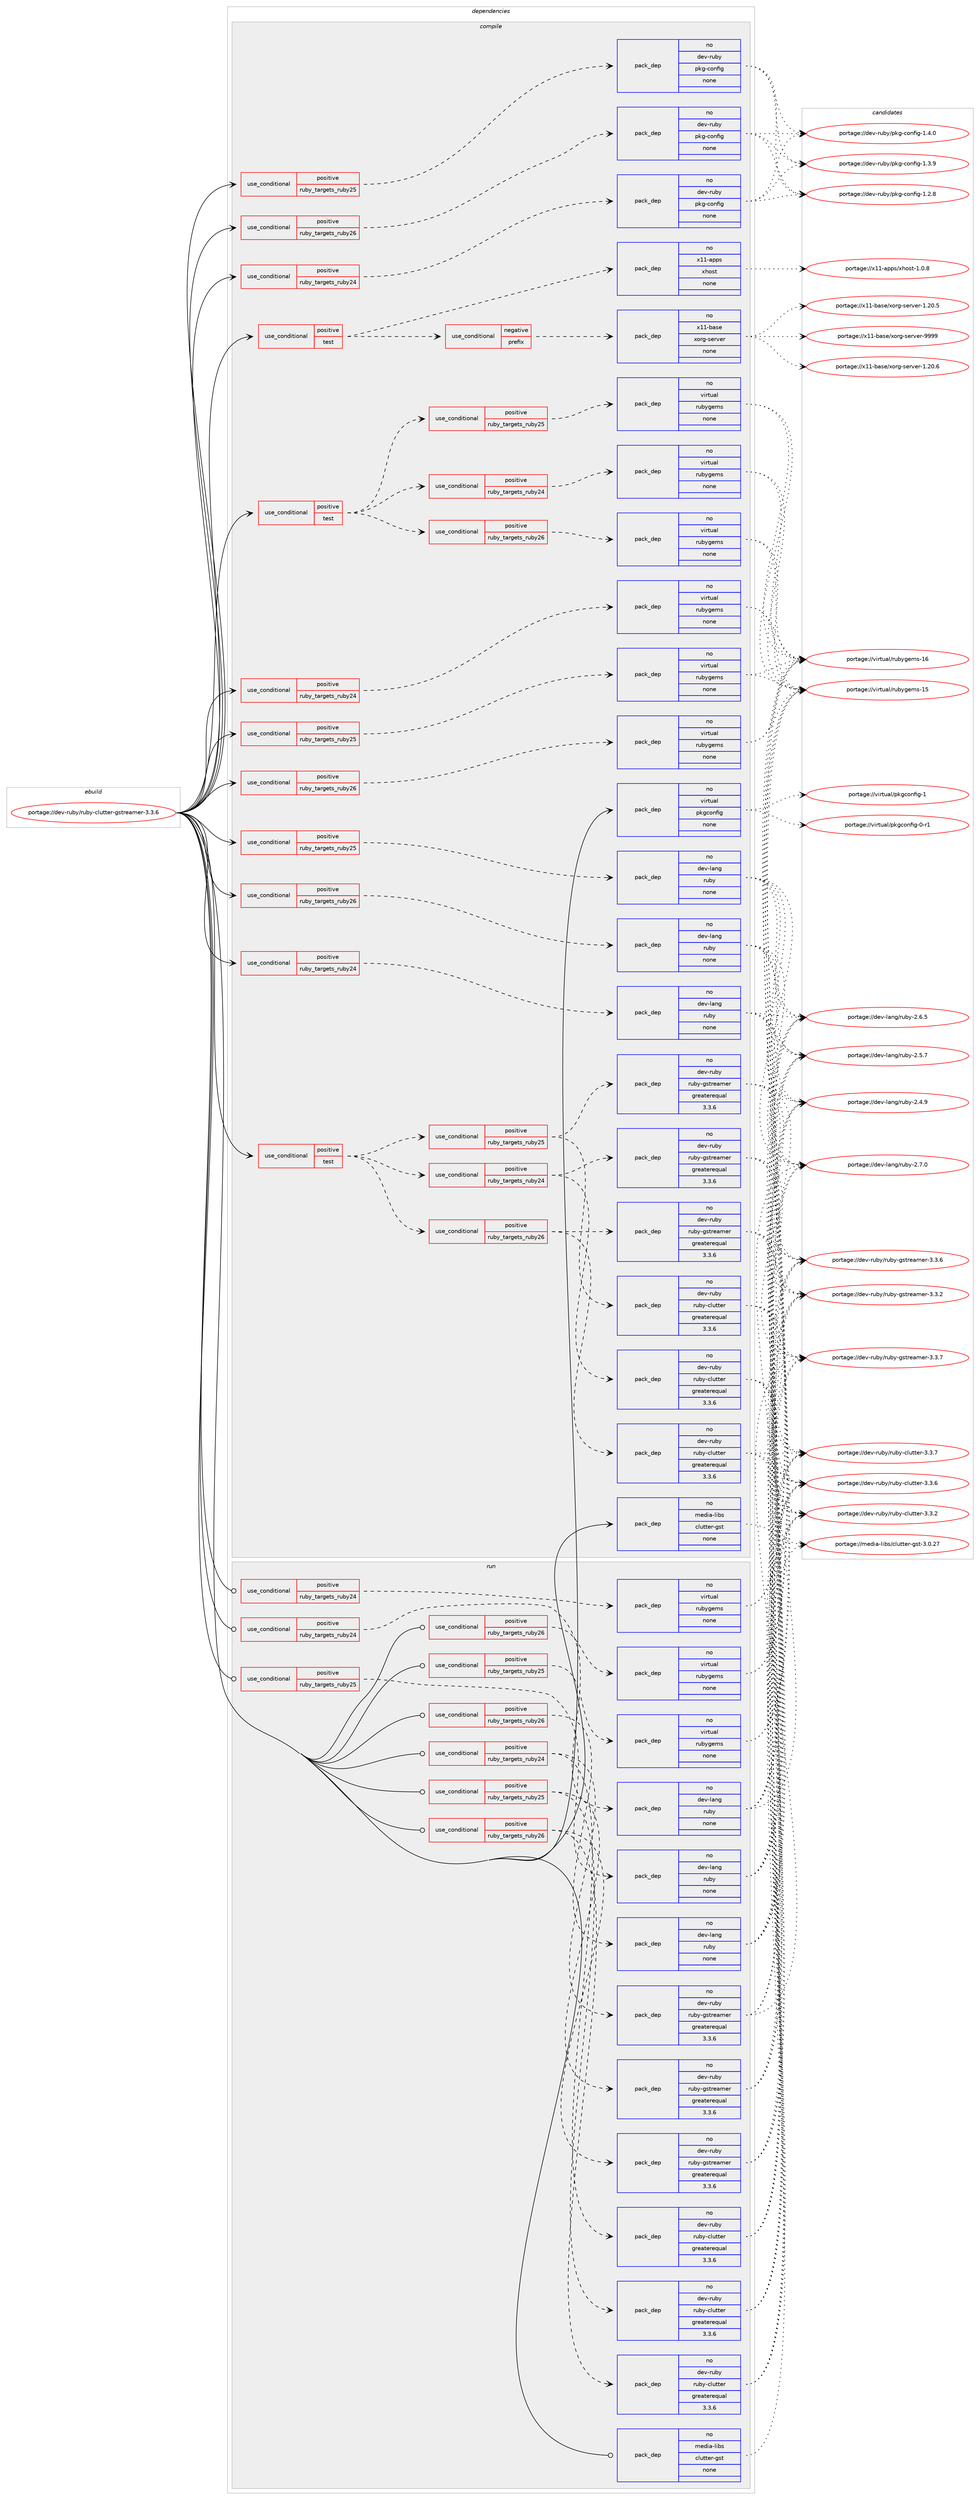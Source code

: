 digraph prolog {

# *************
# Graph options
# *************

newrank=true;
concentrate=true;
compound=true;
graph [rankdir=LR,fontname=Helvetica,fontsize=10,ranksep=1.5];#, ranksep=2.5, nodesep=0.2];
edge  [arrowhead=vee];
node  [fontname=Helvetica,fontsize=10];

# **********
# The ebuild
# **********

subgraph cluster_leftcol {
color=gray;
rank=same;
label=<<i>ebuild</i>>;
id [label="portage://dev-ruby/ruby-clutter-gstreamer-3.3.6", color=red, width=4, href="../dev-ruby/ruby-clutter-gstreamer-3.3.6.svg"];
}

# ****************
# The dependencies
# ****************

subgraph cluster_midcol {
color=gray;
label=<<i>dependencies</i>>;
subgraph cluster_compile {
fillcolor="#eeeeee";
style=filled;
label=<<i>compile</i>>;
subgraph cond72945 {
dependency327673 [label=<<TABLE BORDER="0" CELLBORDER="1" CELLSPACING="0" CELLPADDING="4"><TR><TD ROWSPAN="3" CELLPADDING="10">use_conditional</TD></TR><TR><TD>positive</TD></TR><TR><TD>ruby_targets_ruby24</TD></TR></TABLE>>, shape=none, color=red];
subgraph pack249981 {
dependency327674 [label=<<TABLE BORDER="0" CELLBORDER="1" CELLSPACING="0" CELLPADDING="4" WIDTH="220"><TR><TD ROWSPAN="6" CELLPADDING="30">pack_dep</TD></TR><TR><TD WIDTH="110">no</TD></TR><TR><TD>dev-lang</TD></TR><TR><TD>ruby</TD></TR><TR><TD>none</TD></TR><TR><TD></TD></TR></TABLE>>, shape=none, color=blue];
}
dependency327673:e -> dependency327674:w [weight=20,style="dashed",arrowhead="vee"];
}
id:e -> dependency327673:w [weight=20,style="solid",arrowhead="vee"];
subgraph cond72946 {
dependency327675 [label=<<TABLE BORDER="0" CELLBORDER="1" CELLSPACING="0" CELLPADDING="4"><TR><TD ROWSPAN="3" CELLPADDING="10">use_conditional</TD></TR><TR><TD>positive</TD></TR><TR><TD>ruby_targets_ruby24</TD></TR></TABLE>>, shape=none, color=red];
subgraph pack249982 {
dependency327676 [label=<<TABLE BORDER="0" CELLBORDER="1" CELLSPACING="0" CELLPADDING="4" WIDTH="220"><TR><TD ROWSPAN="6" CELLPADDING="30">pack_dep</TD></TR><TR><TD WIDTH="110">no</TD></TR><TR><TD>dev-ruby</TD></TR><TR><TD>pkg-config</TD></TR><TR><TD>none</TD></TR><TR><TD></TD></TR></TABLE>>, shape=none, color=blue];
}
dependency327675:e -> dependency327676:w [weight=20,style="dashed",arrowhead="vee"];
}
id:e -> dependency327675:w [weight=20,style="solid",arrowhead="vee"];
subgraph cond72947 {
dependency327677 [label=<<TABLE BORDER="0" CELLBORDER="1" CELLSPACING="0" CELLPADDING="4"><TR><TD ROWSPAN="3" CELLPADDING="10">use_conditional</TD></TR><TR><TD>positive</TD></TR><TR><TD>ruby_targets_ruby24</TD></TR></TABLE>>, shape=none, color=red];
subgraph pack249983 {
dependency327678 [label=<<TABLE BORDER="0" CELLBORDER="1" CELLSPACING="0" CELLPADDING="4" WIDTH="220"><TR><TD ROWSPAN="6" CELLPADDING="30">pack_dep</TD></TR><TR><TD WIDTH="110">no</TD></TR><TR><TD>virtual</TD></TR><TR><TD>rubygems</TD></TR><TR><TD>none</TD></TR><TR><TD></TD></TR></TABLE>>, shape=none, color=blue];
}
dependency327677:e -> dependency327678:w [weight=20,style="dashed",arrowhead="vee"];
}
id:e -> dependency327677:w [weight=20,style="solid",arrowhead="vee"];
subgraph cond72948 {
dependency327679 [label=<<TABLE BORDER="0" CELLBORDER="1" CELLSPACING="0" CELLPADDING="4"><TR><TD ROWSPAN="3" CELLPADDING="10">use_conditional</TD></TR><TR><TD>positive</TD></TR><TR><TD>ruby_targets_ruby25</TD></TR></TABLE>>, shape=none, color=red];
subgraph pack249984 {
dependency327680 [label=<<TABLE BORDER="0" CELLBORDER="1" CELLSPACING="0" CELLPADDING="4" WIDTH="220"><TR><TD ROWSPAN="6" CELLPADDING="30">pack_dep</TD></TR><TR><TD WIDTH="110">no</TD></TR><TR><TD>dev-lang</TD></TR><TR><TD>ruby</TD></TR><TR><TD>none</TD></TR><TR><TD></TD></TR></TABLE>>, shape=none, color=blue];
}
dependency327679:e -> dependency327680:w [weight=20,style="dashed",arrowhead="vee"];
}
id:e -> dependency327679:w [weight=20,style="solid",arrowhead="vee"];
subgraph cond72949 {
dependency327681 [label=<<TABLE BORDER="0" CELLBORDER="1" CELLSPACING="0" CELLPADDING="4"><TR><TD ROWSPAN="3" CELLPADDING="10">use_conditional</TD></TR><TR><TD>positive</TD></TR><TR><TD>ruby_targets_ruby25</TD></TR></TABLE>>, shape=none, color=red];
subgraph pack249985 {
dependency327682 [label=<<TABLE BORDER="0" CELLBORDER="1" CELLSPACING="0" CELLPADDING="4" WIDTH="220"><TR><TD ROWSPAN="6" CELLPADDING="30">pack_dep</TD></TR><TR><TD WIDTH="110">no</TD></TR><TR><TD>dev-ruby</TD></TR><TR><TD>pkg-config</TD></TR><TR><TD>none</TD></TR><TR><TD></TD></TR></TABLE>>, shape=none, color=blue];
}
dependency327681:e -> dependency327682:w [weight=20,style="dashed",arrowhead="vee"];
}
id:e -> dependency327681:w [weight=20,style="solid",arrowhead="vee"];
subgraph cond72950 {
dependency327683 [label=<<TABLE BORDER="0" CELLBORDER="1" CELLSPACING="0" CELLPADDING="4"><TR><TD ROWSPAN="3" CELLPADDING="10">use_conditional</TD></TR><TR><TD>positive</TD></TR><TR><TD>ruby_targets_ruby25</TD></TR></TABLE>>, shape=none, color=red];
subgraph pack249986 {
dependency327684 [label=<<TABLE BORDER="0" CELLBORDER="1" CELLSPACING="0" CELLPADDING="4" WIDTH="220"><TR><TD ROWSPAN="6" CELLPADDING="30">pack_dep</TD></TR><TR><TD WIDTH="110">no</TD></TR><TR><TD>virtual</TD></TR><TR><TD>rubygems</TD></TR><TR><TD>none</TD></TR><TR><TD></TD></TR></TABLE>>, shape=none, color=blue];
}
dependency327683:e -> dependency327684:w [weight=20,style="dashed",arrowhead="vee"];
}
id:e -> dependency327683:w [weight=20,style="solid",arrowhead="vee"];
subgraph cond72951 {
dependency327685 [label=<<TABLE BORDER="0" CELLBORDER="1" CELLSPACING="0" CELLPADDING="4"><TR><TD ROWSPAN="3" CELLPADDING="10">use_conditional</TD></TR><TR><TD>positive</TD></TR><TR><TD>ruby_targets_ruby26</TD></TR></TABLE>>, shape=none, color=red];
subgraph pack249987 {
dependency327686 [label=<<TABLE BORDER="0" CELLBORDER="1" CELLSPACING="0" CELLPADDING="4" WIDTH="220"><TR><TD ROWSPAN="6" CELLPADDING="30">pack_dep</TD></TR><TR><TD WIDTH="110">no</TD></TR><TR><TD>dev-lang</TD></TR><TR><TD>ruby</TD></TR><TR><TD>none</TD></TR><TR><TD></TD></TR></TABLE>>, shape=none, color=blue];
}
dependency327685:e -> dependency327686:w [weight=20,style="dashed",arrowhead="vee"];
}
id:e -> dependency327685:w [weight=20,style="solid",arrowhead="vee"];
subgraph cond72952 {
dependency327687 [label=<<TABLE BORDER="0" CELLBORDER="1" CELLSPACING="0" CELLPADDING="4"><TR><TD ROWSPAN="3" CELLPADDING="10">use_conditional</TD></TR><TR><TD>positive</TD></TR><TR><TD>ruby_targets_ruby26</TD></TR></TABLE>>, shape=none, color=red];
subgraph pack249988 {
dependency327688 [label=<<TABLE BORDER="0" CELLBORDER="1" CELLSPACING="0" CELLPADDING="4" WIDTH="220"><TR><TD ROWSPAN="6" CELLPADDING="30">pack_dep</TD></TR><TR><TD WIDTH="110">no</TD></TR><TR><TD>dev-ruby</TD></TR><TR><TD>pkg-config</TD></TR><TR><TD>none</TD></TR><TR><TD></TD></TR></TABLE>>, shape=none, color=blue];
}
dependency327687:e -> dependency327688:w [weight=20,style="dashed",arrowhead="vee"];
}
id:e -> dependency327687:w [weight=20,style="solid",arrowhead="vee"];
subgraph cond72953 {
dependency327689 [label=<<TABLE BORDER="0" CELLBORDER="1" CELLSPACING="0" CELLPADDING="4"><TR><TD ROWSPAN="3" CELLPADDING="10">use_conditional</TD></TR><TR><TD>positive</TD></TR><TR><TD>ruby_targets_ruby26</TD></TR></TABLE>>, shape=none, color=red];
subgraph pack249989 {
dependency327690 [label=<<TABLE BORDER="0" CELLBORDER="1" CELLSPACING="0" CELLPADDING="4" WIDTH="220"><TR><TD ROWSPAN="6" CELLPADDING="30">pack_dep</TD></TR><TR><TD WIDTH="110">no</TD></TR><TR><TD>virtual</TD></TR><TR><TD>rubygems</TD></TR><TR><TD>none</TD></TR><TR><TD></TD></TR></TABLE>>, shape=none, color=blue];
}
dependency327689:e -> dependency327690:w [weight=20,style="dashed",arrowhead="vee"];
}
id:e -> dependency327689:w [weight=20,style="solid",arrowhead="vee"];
subgraph cond72954 {
dependency327691 [label=<<TABLE BORDER="0" CELLBORDER="1" CELLSPACING="0" CELLPADDING="4"><TR><TD ROWSPAN="3" CELLPADDING="10">use_conditional</TD></TR><TR><TD>positive</TD></TR><TR><TD>test</TD></TR></TABLE>>, shape=none, color=red];
subgraph cond72955 {
dependency327692 [label=<<TABLE BORDER="0" CELLBORDER="1" CELLSPACING="0" CELLPADDING="4"><TR><TD ROWSPAN="3" CELLPADDING="10">use_conditional</TD></TR><TR><TD>negative</TD></TR><TR><TD>prefix</TD></TR></TABLE>>, shape=none, color=red];
subgraph pack249990 {
dependency327693 [label=<<TABLE BORDER="0" CELLBORDER="1" CELLSPACING="0" CELLPADDING="4" WIDTH="220"><TR><TD ROWSPAN="6" CELLPADDING="30">pack_dep</TD></TR><TR><TD WIDTH="110">no</TD></TR><TR><TD>x11-base</TD></TR><TR><TD>xorg-server</TD></TR><TR><TD>none</TD></TR><TR><TD></TD></TR></TABLE>>, shape=none, color=blue];
}
dependency327692:e -> dependency327693:w [weight=20,style="dashed",arrowhead="vee"];
}
dependency327691:e -> dependency327692:w [weight=20,style="dashed",arrowhead="vee"];
subgraph pack249991 {
dependency327694 [label=<<TABLE BORDER="0" CELLBORDER="1" CELLSPACING="0" CELLPADDING="4" WIDTH="220"><TR><TD ROWSPAN="6" CELLPADDING="30">pack_dep</TD></TR><TR><TD WIDTH="110">no</TD></TR><TR><TD>x11-apps</TD></TR><TR><TD>xhost</TD></TR><TR><TD>none</TD></TR><TR><TD></TD></TR></TABLE>>, shape=none, color=blue];
}
dependency327691:e -> dependency327694:w [weight=20,style="dashed",arrowhead="vee"];
}
id:e -> dependency327691:w [weight=20,style="solid",arrowhead="vee"];
subgraph cond72956 {
dependency327695 [label=<<TABLE BORDER="0" CELLBORDER="1" CELLSPACING="0" CELLPADDING="4"><TR><TD ROWSPAN="3" CELLPADDING="10">use_conditional</TD></TR><TR><TD>positive</TD></TR><TR><TD>test</TD></TR></TABLE>>, shape=none, color=red];
subgraph cond72957 {
dependency327696 [label=<<TABLE BORDER="0" CELLBORDER="1" CELLSPACING="0" CELLPADDING="4"><TR><TD ROWSPAN="3" CELLPADDING="10">use_conditional</TD></TR><TR><TD>positive</TD></TR><TR><TD>ruby_targets_ruby24</TD></TR></TABLE>>, shape=none, color=red];
subgraph pack249992 {
dependency327697 [label=<<TABLE BORDER="0" CELLBORDER="1" CELLSPACING="0" CELLPADDING="4" WIDTH="220"><TR><TD ROWSPAN="6" CELLPADDING="30">pack_dep</TD></TR><TR><TD WIDTH="110">no</TD></TR><TR><TD>dev-ruby</TD></TR><TR><TD>ruby-clutter</TD></TR><TR><TD>greaterequal</TD></TR><TR><TD>3.3.6</TD></TR></TABLE>>, shape=none, color=blue];
}
dependency327696:e -> dependency327697:w [weight=20,style="dashed",arrowhead="vee"];
subgraph pack249993 {
dependency327698 [label=<<TABLE BORDER="0" CELLBORDER="1" CELLSPACING="0" CELLPADDING="4" WIDTH="220"><TR><TD ROWSPAN="6" CELLPADDING="30">pack_dep</TD></TR><TR><TD WIDTH="110">no</TD></TR><TR><TD>dev-ruby</TD></TR><TR><TD>ruby-gstreamer</TD></TR><TR><TD>greaterequal</TD></TR><TR><TD>3.3.6</TD></TR></TABLE>>, shape=none, color=blue];
}
dependency327696:e -> dependency327698:w [weight=20,style="dashed",arrowhead="vee"];
}
dependency327695:e -> dependency327696:w [weight=20,style="dashed",arrowhead="vee"];
subgraph cond72958 {
dependency327699 [label=<<TABLE BORDER="0" CELLBORDER="1" CELLSPACING="0" CELLPADDING="4"><TR><TD ROWSPAN="3" CELLPADDING="10">use_conditional</TD></TR><TR><TD>positive</TD></TR><TR><TD>ruby_targets_ruby25</TD></TR></TABLE>>, shape=none, color=red];
subgraph pack249994 {
dependency327700 [label=<<TABLE BORDER="0" CELLBORDER="1" CELLSPACING="0" CELLPADDING="4" WIDTH="220"><TR><TD ROWSPAN="6" CELLPADDING="30">pack_dep</TD></TR><TR><TD WIDTH="110">no</TD></TR><TR><TD>dev-ruby</TD></TR><TR><TD>ruby-clutter</TD></TR><TR><TD>greaterequal</TD></TR><TR><TD>3.3.6</TD></TR></TABLE>>, shape=none, color=blue];
}
dependency327699:e -> dependency327700:w [weight=20,style="dashed",arrowhead="vee"];
subgraph pack249995 {
dependency327701 [label=<<TABLE BORDER="0" CELLBORDER="1" CELLSPACING="0" CELLPADDING="4" WIDTH="220"><TR><TD ROWSPAN="6" CELLPADDING="30">pack_dep</TD></TR><TR><TD WIDTH="110">no</TD></TR><TR><TD>dev-ruby</TD></TR><TR><TD>ruby-gstreamer</TD></TR><TR><TD>greaterequal</TD></TR><TR><TD>3.3.6</TD></TR></TABLE>>, shape=none, color=blue];
}
dependency327699:e -> dependency327701:w [weight=20,style="dashed",arrowhead="vee"];
}
dependency327695:e -> dependency327699:w [weight=20,style="dashed",arrowhead="vee"];
subgraph cond72959 {
dependency327702 [label=<<TABLE BORDER="0" CELLBORDER="1" CELLSPACING="0" CELLPADDING="4"><TR><TD ROWSPAN="3" CELLPADDING="10">use_conditional</TD></TR><TR><TD>positive</TD></TR><TR><TD>ruby_targets_ruby26</TD></TR></TABLE>>, shape=none, color=red];
subgraph pack249996 {
dependency327703 [label=<<TABLE BORDER="0" CELLBORDER="1" CELLSPACING="0" CELLPADDING="4" WIDTH="220"><TR><TD ROWSPAN="6" CELLPADDING="30">pack_dep</TD></TR><TR><TD WIDTH="110">no</TD></TR><TR><TD>dev-ruby</TD></TR><TR><TD>ruby-clutter</TD></TR><TR><TD>greaterequal</TD></TR><TR><TD>3.3.6</TD></TR></TABLE>>, shape=none, color=blue];
}
dependency327702:e -> dependency327703:w [weight=20,style="dashed",arrowhead="vee"];
subgraph pack249997 {
dependency327704 [label=<<TABLE BORDER="0" CELLBORDER="1" CELLSPACING="0" CELLPADDING="4" WIDTH="220"><TR><TD ROWSPAN="6" CELLPADDING="30">pack_dep</TD></TR><TR><TD WIDTH="110">no</TD></TR><TR><TD>dev-ruby</TD></TR><TR><TD>ruby-gstreamer</TD></TR><TR><TD>greaterequal</TD></TR><TR><TD>3.3.6</TD></TR></TABLE>>, shape=none, color=blue];
}
dependency327702:e -> dependency327704:w [weight=20,style="dashed",arrowhead="vee"];
}
dependency327695:e -> dependency327702:w [weight=20,style="dashed",arrowhead="vee"];
}
id:e -> dependency327695:w [weight=20,style="solid",arrowhead="vee"];
subgraph cond72960 {
dependency327705 [label=<<TABLE BORDER="0" CELLBORDER="1" CELLSPACING="0" CELLPADDING="4"><TR><TD ROWSPAN="3" CELLPADDING="10">use_conditional</TD></TR><TR><TD>positive</TD></TR><TR><TD>test</TD></TR></TABLE>>, shape=none, color=red];
subgraph cond72961 {
dependency327706 [label=<<TABLE BORDER="0" CELLBORDER="1" CELLSPACING="0" CELLPADDING="4"><TR><TD ROWSPAN="3" CELLPADDING="10">use_conditional</TD></TR><TR><TD>positive</TD></TR><TR><TD>ruby_targets_ruby24</TD></TR></TABLE>>, shape=none, color=red];
subgraph pack249998 {
dependency327707 [label=<<TABLE BORDER="0" CELLBORDER="1" CELLSPACING="0" CELLPADDING="4" WIDTH="220"><TR><TD ROWSPAN="6" CELLPADDING="30">pack_dep</TD></TR><TR><TD WIDTH="110">no</TD></TR><TR><TD>virtual</TD></TR><TR><TD>rubygems</TD></TR><TR><TD>none</TD></TR><TR><TD></TD></TR></TABLE>>, shape=none, color=blue];
}
dependency327706:e -> dependency327707:w [weight=20,style="dashed",arrowhead="vee"];
}
dependency327705:e -> dependency327706:w [weight=20,style="dashed",arrowhead="vee"];
subgraph cond72962 {
dependency327708 [label=<<TABLE BORDER="0" CELLBORDER="1" CELLSPACING="0" CELLPADDING="4"><TR><TD ROWSPAN="3" CELLPADDING="10">use_conditional</TD></TR><TR><TD>positive</TD></TR><TR><TD>ruby_targets_ruby25</TD></TR></TABLE>>, shape=none, color=red];
subgraph pack249999 {
dependency327709 [label=<<TABLE BORDER="0" CELLBORDER="1" CELLSPACING="0" CELLPADDING="4" WIDTH="220"><TR><TD ROWSPAN="6" CELLPADDING="30">pack_dep</TD></TR><TR><TD WIDTH="110">no</TD></TR><TR><TD>virtual</TD></TR><TR><TD>rubygems</TD></TR><TR><TD>none</TD></TR><TR><TD></TD></TR></TABLE>>, shape=none, color=blue];
}
dependency327708:e -> dependency327709:w [weight=20,style="dashed",arrowhead="vee"];
}
dependency327705:e -> dependency327708:w [weight=20,style="dashed",arrowhead="vee"];
subgraph cond72963 {
dependency327710 [label=<<TABLE BORDER="0" CELLBORDER="1" CELLSPACING="0" CELLPADDING="4"><TR><TD ROWSPAN="3" CELLPADDING="10">use_conditional</TD></TR><TR><TD>positive</TD></TR><TR><TD>ruby_targets_ruby26</TD></TR></TABLE>>, shape=none, color=red];
subgraph pack250000 {
dependency327711 [label=<<TABLE BORDER="0" CELLBORDER="1" CELLSPACING="0" CELLPADDING="4" WIDTH="220"><TR><TD ROWSPAN="6" CELLPADDING="30">pack_dep</TD></TR><TR><TD WIDTH="110">no</TD></TR><TR><TD>virtual</TD></TR><TR><TD>rubygems</TD></TR><TR><TD>none</TD></TR><TR><TD></TD></TR></TABLE>>, shape=none, color=blue];
}
dependency327710:e -> dependency327711:w [weight=20,style="dashed",arrowhead="vee"];
}
dependency327705:e -> dependency327710:w [weight=20,style="dashed",arrowhead="vee"];
}
id:e -> dependency327705:w [weight=20,style="solid",arrowhead="vee"];
subgraph pack250001 {
dependency327712 [label=<<TABLE BORDER="0" CELLBORDER="1" CELLSPACING="0" CELLPADDING="4" WIDTH="220"><TR><TD ROWSPAN="6" CELLPADDING="30">pack_dep</TD></TR><TR><TD WIDTH="110">no</TD></TR><TR><TD>media-libs</TD></TR><TR><TD>clutter-gst</TD></TR><TR><TD>none</TD></TR><TR><TD></TD></TR></TABLE>>, shape=none, color=blue];
}
id:e -> dependency327712:w [weight=20,style="solid",arrowhead="vee"];
subgraph pack250002 {
dependency327713 [label=<<TABLE BORDER="0" CELLBORDER="1" CELLSPACING="0" CELLPADDING="4" WIDTH="220"><TR><TD ROWSPAN="6" CELLPADDING="30">pack_dep</TD></TR><TR><TD WIDTH="110">no</TD></TR><TR><TD>virtual</TD></TR><TR><TD>pkgconfig</TD></TR><TR><TD>none</TD></TR><TR><TD></TD></TR></TABLE>>, shape=none, color=blue];
}
id:e -> dependency327713:w [weight=20,style="solid",arrowhead="vee"];
}
subgraph cluster_compileandrun {
fillcolor="#eeeeee";
style=filled;
label=<<i>compile and run</i>>;
}
subgraph cluster_run {
fillcolor="#eeeeee";
style=filled;
label=<<i>run</i>>;
subgraph cond72964 {
dependency327714 [label=<<TABLE BORDER="0" CELLBORDER="1" CELLSPACING="0" CELLPADDING="4"><TR><TD ROWSPAN="3" CELLPADDING="10">use_conditional</TD></TR><TR><TD>positive</TD></TR><TR><TD>ruby_targets_ruby24</TD></TR></TABLE>>, shape=none, color=red];
subgraph pack250003 {
dependency327715 [label=<<TABLE BORDER="0" CELLBORDER="1" CELLSPACING="0" CELLPADDING="4" WIDTH="220"><TR><TD ROWSPAN="6" CELLPADDING="30">pack_dep</TD></TR><TR><TD WIDTH="110">no</TD></TR><TR><TD>dev-lang</TD></TR><TR><TD>ruby</TD></TR><TR><TD>none</TD></TR><TR><TD></TD></TR></TABLE>>, shape=none, color=blue];
}
dependency327714:e -> dependency327715:w [weight=20,style="dashed",arrowhead="vee"];
}
id:e -> dependency327714:w [weight=20,style="solid",arrowhead="odot"];
subgraph cond72965 {
dependency327716 [label=<<TABLE BORDER="0" CELLBORDER="1" CELLSPACING="0" CELLPADDING="4"><TR><TD ROWSPAN="3" CELLPADDING="10">use_conditional</TD></TR><TR><TD>positive</TD></TR><TR><TD>ruby_targets_ruby24</TD></TR></TABLE>>, shape=none, color=red];
subgraph pack250004 {
dependency327717 [label=<<TABLE BORDER="0" CELLBORDER="1" CELLSPACING="0" CELLPADDING="4" WIDTH="220"><TR><TD ROWSPAN="6" CELLPADDING="30">pack_dep</TD></TR><TR><TD WIDTH="110">no</TD></TR><TR><TD>dev-ruby</TD></TR><TR><TD>ruby-clutter</TD></TR><TR><TD>greaterequal</TD></TR><TR><TD>3.3.6</TD></TR></TABLE>>, shape=none, color=blue];
}
dependency327716:e -> dependency327717:w [weight=20,style="dashed",arrowhead="vee"];
subgraph pack250005 {
dependency327718 [label=<<TABLE BORDER="0" CELLBORDER="1" CELLSPACING="0" CELLPADDING="4" WIDTH="220"><TR><TD ROWSPAN="6" CELLPADDING="30">pack_dep</TD></TR><TR><TD WIDTH="110">no</TD></TR><TR><TD>dev-ruby</TD></TR><TR><TD>ruby-gstreamer</TD></TR><TR><TD>greaterequal</TD></TR><TR><TD>3.3.6</TD></TR></TABLE>>, shape=none, color=blue];
}
dependency327716:e -> dependency327718:w [weight=20,style="dashed",arrowhead="vee"];
}
id:e -> dependency327716:w [weight=20,style="solid",arrowhead="odot"];
subgraph cond72966 {
dependency327719 [label=<<TABLE BORDER="0" CELLBORDER="1" CELLSPACING="0" CELLPADDING="4"><TR><TD ROWSPAN="3" CELLPADDING="10">use_conditional</TD></TR><TR><TD>positive</TD></TR><TR><TD>ruby_targets_ruby24</TD></TR></TABLE>>, shape=none, color=red];
subgraph pack250006 {
dependency327720 [label=<<TABLE BORDER="0" CELLBORDER="1" CELLSPACING="0" CELLPADDING="4" WIDTH="220"><TR><TD ROWSPAN="6" CELLPADDING="30">pack_dep</TD></TR><TR><TD WIDTH="110">no</TD></TR><TR><TD>virtual</TD></TR><TR><TD>rubygems</TD></TR><TR><TD>none</TD></TR><TR><TD></TD></TR></TABLE>>, shape=none, color=blue];
}
dependency327719:e -> dependency327720:w [weight=20,style="dashed",arrowhead="vee"];
}
id:e -> dependency327719:w [weight=20,style="solid",arrowhead="odot"];
subgraph cond72967 {
dependency327721 [label=<<TABLE BORDER="0" CELLBORDER="1" CELLSPACING="0" CELLPADDING="4"><TR><TD ROWSPAN="3" CELLPADDING="10">use_conditional</TD></TR><TR><TD>positive</TD></TR><TR><TD>ruby_targets_ruby25</TD></TR></TABLE>>, shape=none, color=red];
subgraph pack250007 {
dependency327722 [label=<<TABLE BORDER="0" CELLBORDER="1" CELLSPACING="0" CELLPADDING="4" WIDTH="220"><TR><TD ROWSPAN="6" CELLPADDING="30">pack_dep</TD></TR><TR><TD WIDTH="110">no</TD></TR><TR><TD>dev-lang</TD></TR><TR><TD>ruby</TD></TR><TR><TD>none</TD></TR><TR><TD></TD></TR></TABLE>>, shape=none, color=blue];
}
dependency327721:e -> dependency327722:w [weight=20,style="dashed",arrowhead="vee"];
}
id:e -> dependency327721:w [weight=20,style="solid",arrowhead="odot"];
subgraph cond72968 {
dependency327723 [label=<<TABLE BORDER="0" CELLBORDER="1" CELLSPACING="0" CELLPADDING="4"><TR><TD ROWSPAN="3" CELLPADDING="10">use_conditional</TD></TR><TR><TD>positive</TD></TR><TR><TD>ruby_targets_ruby25</TD></TR></TABLE>>, shape=none, color=red];
subgraph pack250008 {
dependency327724 [label=<<TABLE BORDER="0" CELLBORDER="1" CELLSPACING="0" CELLPADDING="4" WIDTH="220"><TR><TD ROWSPAN="6" CELLPADDING="30">pack_dep</TD></TR><TR><TD WIDTH="110">no</TD></TR><TR><TD>dev-ruby</TD></TR><TR><TD>ruby-clutter</TD></TR><TR><TD>greaterequal</TD></TR><TR><TD>3.3.6</TD></TR></TABLE>>, shape=none, color=blue];
}
dependency327723:e -> dependency327724:w [weight=20,style="dashed",arrowhead="vee"];
subgraph pack250009 {
dependency327725 [label=<<TABLE BORDER="0" CELLBORDER="1" CELLSPACING="0" CELLPADDING="4" WIDTH="220"><TR><TD ROWSPAN="6" CELLPADDING="30">pack_dep</TD></TR><TR><TD WIDTH="110">no</TD></TR><TR><TD>dev-ruby</TD></TR><TR><TD>ruby-gstreamer</TD></TR><TR><TD>greaterequal</TD></TR><TR><TD>3.3.6</TD></TR></TABLE>>, shape=none, color=blue];
}
dependency327723:e -> dependency327725:w [weight=20,style="dashed",arrowhead="vee"];
}
id:e -> dependency327723:w [weight=20,style="solid",arrowhead="odot"];
subgraph cond72969 {
dependency327726 [label=<<TABLE BORDER="0" CELLBORDER="1" CELLSPACING="0" CELLPADDING="4"><TR><TD ROWSPAN="3" CELLPADDING="10">use_conditional</TD></TR><TR><TD>positive</TD></TR><TR><TD>ruby_targets_ruby25</TD></TR></TABLE>>, shape=none, color=red];
subgraph pack250010 {
dependency327727 [label=<<TABLE BORDER="0" CELLBORDER="1" CELLSPACING="0" CELLPADDING="4" WIDTH="220"><TR><TD ROWSPAN="6" CELLPADDING="30">pack_dep</TD></TR><TR><TD WIDTH="110">no</TD></TR><TR><TD>virtual</TD></TR><TR><TD>rubygems</TD></TR><TR><TD>none</TD></TR><TR><TD></TD></TR></TABLE>>, shape=none, color=blue];
}
dependency327726:e -> dependency327727:w [weight=20,style="dashed",arrowhead="vee"];
}
id:e -> dependency327726:w [weight=20,style="solid",arrowhead="odot"];
subgraph cond72970 {
dependency327728 [label=<<TABLE BORDER="0" CELLBORDER="1" CELLSPACING="0" CELLPADDING="4"><TR><TD ROWSPAN="3" CELLPADDING="10">use_conditional</TD></TR><TR><TD>positive</TD></TR><TR><TD>ruby_targets_ruby26</TD></TR></TABLE>>, shape=none, color=red];
subgraph pack250011 {
dependency327729 [label=<<TABLE BORDER="0" CELLBORDER="1" CELLSPACING="0" CELLPADDING="4" WIDTH="220"><TR><TD ROWSPAN="6" CELLPADDING="30">pack_dep</TD></TR><TR><TD WIDTH="110">no</TD></TR><TR><TD>dev-lang</TD></TR><TR><TD>ruby</TD></TR><TR><TD>none</TD></TR><TR><TD></TD></TR></TABLE>>, shape=none, color=blue];
}
dependency327728:e -> dependency327729:w [weight=20,style="dashed",arrowhead="vee"];
}
id:e -> dependency327728:w [weight=20,style="solid",arrowhead="odot"];
subgraph cond72971 {
dependency327730 [label=<<TABLE BORDER="0" CELLBORDER="1" CELLSPACING="0" CELLPADDING="4"><TR><TD ROWSPAN="3" CELLPADDING="10">use_conditional</TD></TR><TR><TD>positive</TD></TR><TR><TD>ruby_targets_ruby26</TD></TR></TABLE>>, shape=none, color=red];
subgraph pack250012 {
dependency327731 [label=<<TABLE BORDER="0" CELLBORDER="1" CELLSPACING="0" CELLPADDING="4" WIDTH="220"><TR><TD ROWSPAN="6" CELLPADDING="30">pack_dep</TD></TR><TR><TD WIDTH="110">no</TD></TR><TR><TD>dev-ruby</TD></TR><TR><TD>ruby-clutter</TD></TR><TR><TD>greaterequal</TD></TR><TR><TD>3.3.6</TD></TR></TABLE>>, shape=none, color=blue];
}
dependency327730:e -> dependency327731:w [weight=20,style="dashed",arrowhead="vee"];
subgraph pack250013 {
dependency327732 [label=<<TABLE BORDER="0" CELLBORDER="1" CELLSPACING="0" CELLPADDING="4" WIDTH="220"><TR><TD ROWSPAN="6" CELLPADDING="30">pack_dep</TD></TR><TR><TD WIDTH="110">no</TD></TR><TR><TD>dev-ruby</TD></TR><TR><TD>ruby-gstreamer</TD></TR><TR><TD>greaterequal</TD></TR><TR><TD>3.3.6</TD></TR></TABLE>>, shape=none, color=blue];
}
dependency327730:e -> dependency327732:w [weight=20,style="dashed",arrowhead="vee"];
}
id:e -> dependency327730:w [weight=20,style="solid",arrowhead="odot"];
subgraph cond72972 {
dependency327733 [label=<<TABLE BORDER="0" CELLBORDER="1" CELLSPACING="0" CELLPADDING="4"><TR><TD ROWSPAN="3" CELLPADDING="10">use_conditional</TD></TR><TR><TD>positive</TD></TR><TR><TD>ruby_targets_ruby26</TD></TR></TABLE>>, shape=none, color=red];
subgraph pack250014 {
dependency327734 [label=<<TABLE BORDER="0" CELLBORDER="1" CELLSPACING="0" CELLPADDING="4" WIDTH="220"><TR><TD ROWSPAN="6" CELLPADDING="30">pack_dep</TD></TR><TR><TD WIDTH="110">no</TD></TR><TR><TD>virtual</TD></TR><TR><TD>rubygems</TD></TR><TR><TD>none</TD></TR><TR><TD></TD></TR></TABLE>>, shape=none, color=blue];
}
dependency327733:e -> dependency327734:w [weight=20,style="dashed",arrowhead="vee"];
}
id:e -> dependency327733:w [weight=20,style="solid",arrowhead="odot"];
subgraph pack250015 {
dependency327735 [label=<<TABLE BORDER="0" CELLBORDER="1" CELLSPACING="0" CELLPADDING="4" WIDTH="220"><TR><TD ROWSPAN="6" CELLPADDING="30">pack_dep</TD></TR><TR><TD WIDTH="110">no</TD></TR><TR><TD>media-libs</TD></TR><TR><TD>clutter-gst</TD></TR><TR><TD>none</TD></TR><TR><TD></TD></TR></TABLE>>, shape=none, color=blue];
}
id:e -> dependency327735:w [weight=20,style="solid",arrowhead="odot"];
}
}

# **************
# The candidates
# **************

subgraph cluster_choices {
rank=same;
color=gray;
label=<<i>candidates</i>>;

subgraph choice249981 {
color=black;
nodesep=1;
choice10010111845108971101034711411798121455046554648 [label="portage://dev-lang/ruby-2.7.0", color=red, width=4,href="../dev-lang/ruby-2.7.0.svg"];
choice10010111845108971101034711411798121455046544653 [label="portage://dev-lang/ruby-2.6.5", color=red, width=4,href="../dev-lang/ruby-2.6.5.svg"];
choice10010111845108971101034711411798121455046534655 [label="portage://dev-lang/ruby-2.5.7", color=red, width=4,href="../dev-lang/ruby-2.5.7.svg"];
choice10010111845108971101034711411798121455046524657 [label="portage://dev-lang/ruby-2.4.9", color=red, width=4,href="../dev-lang/ruby-2.4.9.svg"];
dependency327674:e -> choice10010111845108971101034711411798121455046554648:w [style=dotted,weight="100"];
dependency327674:e -> choice10010111845108971101034711411798121455046544653:w [style=dotted,weight="100"];
dependency327674:e -> choice10010111845108971101034711411798121455046534655:w [style=dotted,weight="100"];
dependency327674:e -> choice10010111845108971101034711411798121455046524657:w [style=dotted,weight="100"];
}
subgraph choice249982 {
color=black;
nodesep=1;
choice1001011184511411798121471121071034599111110102105103454946524648 [label="portage://dev-ruby/pkg-config-1.4.0", color=red, width=4,href="../dev-ruby/pkg-config-1.4.0.svg"];
choice1001011184511411798121471121071034599111110102105103454946514657 [label="portage://dev-ruby/pkg-config-1.3.9", color=red, width=4,href="../dev-ruby/pkg-config-1.3.9.svg"];
choice1001011184511411798121471121071034599111110102105103454946504656 [label="portage://dev-ruby/pkg-config-1.2.8", color=red, width=4,href="../dev-ruby/pkg-config-1.2.8.svg"];
dependency327676:e -> choice1001011184511411798121471121071034599111110102105103454946524648:w [style=dotted,weight="100"];
dependency327676:e -> choice1001011184511411798121471121071034599111110102105103454946514657:w [style=dotted,weight="100"];
dependency327676:e -> choice1001011184511411798121471121071034599111110102105103454946504656:w [style=dotted,weight="100"];
}
subgraph choice249983 {
color=black;
nodesep=1;
choice118105114116117971084711411798121103101109115454954 [label="portage://virtual/rubygems-16", color=red, width=4,href="../virtual/rubygems-16.svg"];
choice118105114116117971084711411798121103101109115454953 [label="portage://virtual/rubygems-15", color=red, width=4,href="../virtual/rubygems-15.svg"];
dependency327678:e -> choice118105114116117971084711411798121103101109115454954:w [style=dotted,weight="100"];
dependency327678:e -> choice118105114116117971084711411798121103101109115454953:w [style=dotted,weight="100"];
}
subgraph choice249984 {
color=black;
nodesep=1;
choice10010111845108971101034711411798121455046554648 [label="portage://dev-lang/ruby-2.7.0", color=red, width=4,href="../dev-lang/ruby-2.7.0.svg"];
choice10010111845108971101034711411798121455046544653 [label="portage://dev-lang/ruby-2.6.5", color=red, width=4,href="../dev-lang/ruby-2.6.5.svg"];
choice10010111845108971101034711411798121455046534655 [label="portage://dev-lang/ruby-2.5.7", color=red, width=4,href="../dev-lang/ruby-2.5.7.svg"];
choice10010111845108971101034711411798121455046524657 [label="portage://dev-lang/ruby-2.4.9", color=red, width=4,href="../dev-lang/ruby-2.4.9.svg"];
dependency327680:e -> choice10010111845108971101034711411798121455046554648:w [style=dotted,weight="100"];
dependency327680:e -> choice10010111845108971101034711411798121455046544653:w [style=dotted,weight="100"];
dependency327680:e -> choice10010111845108971101034711411798121455046534655:w [style=dotted,weight="100"];
dependency327680:e -> choice10010111845108971101034711411798121455046524657:w [style=dotted,weight="100"];
}
subgraph choice249985 {
color=black;
nodesep=1;
choice1001011184511411798121471121071034599111110102105103454946524648 [label="portage://dev-ruby/pkg-config-1.4.0", color=red, width=4,href="../dev-ruby/pkg-config-1.4.0.svg"];
choice1001011184511411798121471121071034599111110102105103454946514657 [label="portage://dev-ruby/pkg-config-1.3.9", color=red, width=4,href="../dev-ruby/pkg-config-1.3.9.svg"];
choice1001011184511411798121471121071034599111110102105103454946504656 [label="portage://dev-ruby/pkg-config-1.2.8", color=red, width=4,href="../dev-ruby/pkg-config-1.2.8.svg"];
dependency327682:e -> choice1001011184511411798121471121071034599111110102105103454946524648:w [style=dotted,weight="100"];
dependency327682:e -> choice1001011184511411798121471121071034599111110102105103454946514657:w [style=dotted,weight="100"];
dependency327682:e -> choice1001011184511411798121471121071034599111110102105103454946504656:w [style=dotted,weight="100"];
}
subgraph choice249986 {
color=black;
nodesep=1;
choice118105114116117971084711411798121103101109115454954 [label="portage://virtual/rubygems-16", color=red, width=4,href="../virtual/rubygems-16.svg"];
choice118105114116117971084711411798121103101109115454953 [label="portage://virtual/rubygems-15", color=red, width=4,href="../virtual/rubygems-15.svg"];
dependency327684:e -> choice118105114116117971084711411798121103101109115454954:w [style=dotted,weight="100"];
dependency327684:e -> choice118105114116117971084711411798121103101109115454953:w [style=dotted,weight="100"];
}
subgraph choice249987 {
color=black;
nodesep=1;
choice10010111845108971101034711411798121455046554648 [label="portage://dev-lang/ruby-2.7.0", color=red, width=4,href="../dev-lang/ruby-2.7.0.svg"];
choice10010111845108971101034711411798121455046544653 [label="portage://dev-lang/ruby-2.6.5", color=red, width=4,href="../dev-lang/ruby-2.6.5.svg"];
choice10010111845108971101034711411798121455046534655 [label="portage://dev-lang/ruby-2.5.7", color=red, width=4,href="../dev-lang/ruby-2.5.7.svg"];
choice10010111845108971101034711411798121455046524657 [label="portage://dev-lang/ruby-2.4.9", color=red, width=4,href="../dev-lang/ruby-2.4.9.svg"];
dependency327686:e -> choice10010111845108971101034711411798121455046554648:w [style=dotted,weight="100"];
dependency327686:e -> choice10010111845108971101034711411798121455046544653:w [style=dotted,weight="100"];
dependency327686:e -> choice10010111845108971101034711411798121455046534655:w [style=dotted,weight="100"];
dependency327686:e -> choice10010111845108971101034711411798121455046524657:w [style=dotted,weight="100"];
}
subgraph choice249988 {
color=black;
nodesep=1;
choice1001011184511411798121471121071034599111110102105103454946524648 [label="portage://dev-ruby/pkg-config-1.4.0", color=red, width=4,href="../dev-ruby/pkg-config-1.4.0.svg"];
choice1001011184511411798121471121071034599111110102105103454946514657 [label="portage://dev-ruby/pkg-config-1.3.9", color=red, width=4,href="../dev-ruby/pkg-config-1.3.9.svg"];
choice1001011184511411798121471121071034599111110102105103454946504656 [label="portage://dev-ruby/pkg-config-1.2.8", color=red, width=4,href="../dev-ruby/pkg-config-1.2.8.svg"];
dependency327688:e -> choice1001011184511411798121471121071034599111110102105103454946524648:w [style=dotted,weight="100"];
dependency327688:e -> choice1001011184511411798121471121071034599111110102105103454946514657:w [style=dotted,weight="100"];
dependency327688:e -> choice1001011184511411798121471121071034599111110102105103454946504656:w [style=dotted,weight="100"];
}
subgraph choice249989 {
color=black;
nodesep=1;
choice118105114116117971084711411798121103101109115454954 [label="portage://virtual/rubygems-16", color=red, width=4,href="../virtual/rubygems-16.svg"];
choice118105114116117971084711411798121103101109115454953 [label="portage://virtual/rubygems-15", color=red, width=4,href="../virtual/rubygems-15.svg"];
dependency327690:e -> choice118105114116117971084711411798121103101109115454954:w [style=dotted,weight="100"];
dependency327690:e -> choice118105114116117971084711411798121103101109115454953:w [style=dotted,weight="100"];
}
subgraph choice249990 {
color=black;
nodesep=1;
choice120494945989711510147120111114103451151011141181011144557575757 [label="portage://x11-base/xorg-server-9999", color=red, width=4,href="../x11-base/xorg-server-9999.svg"];
choice1204949459897115101471201111141034511510111411810111445494650484654 [label="portage://x11-base/xorg-server-1.20.6", color=red, width=4,href="../x11-base/xorg-server-1.20.6.svg"];
choice1204949459897115101471201111141034511510111411810111445494650484653 [label="portage://x11-base/xorg-server-1.20.5", color=red, width=4,href="../x11-base/xorg-server-1.20.5.svg"];
dependency327693:e -> choice120494945989711510147120111114103451151011141181011144557575757:w [style=dotted,weight="100"];
dependency327693:e -> choice1204949459897115101471201111141034511510111411810111445494650484654:w [style=dotted,weight="100"];
dependency327693:e -> choice1204949459897115101471201111141034511510111411810111445494650484653:w [style=dotted,weight="100"];
}
subgraph choice249991 {
color=black;
nodesep=1;
choice1204949459711211211547120104111115116454946484656 [label="portage://x11-apps/xhost-1.0.8", color=red, width=4,href="../x11-apps/xhost-1.0.8.svg"];
dependency327694:e -> choice1204949459711211211547120104111115116454946484656:w [style=dotted,weight="100"];
}
subgraph choice249992 {
color=black;
nodesep=1;
choice100101118451141179812147114117981214599108117116116101114455146514655 [label="portage://dev-ruby/ruby-clutter-3.3.7", color=red, width=4,href="../dev-ruby/ruby-clutter-3.3.7.svg"];
choice100101118451141179812147114117981214599108117116116101114455146514654 [label="portage://dev-ruby/ruby-clutter-3.3.6", color=red, width=4,href="../dev-ruby/ruby-clutter-3.3.6.svg"];
choice100101118451141179812147114117981214599108117116116101114455146514650 [label="portage://dev-ruby/ruby-clutter-3.3.2", color=red, width=4,href="../dev-ruby/ruby-clutter-3.3.2.svg"];
dependency327697:e -> choice100101118451141179812147114117981214599108117116116101114455146514655:w [style=dotted,weight="100"];
dependency327697:e -> choice100101118451141179812147114117981214599108117116116101114455146514654:w [style=dotted,weight="100"];
dependency327697:e -> choice100101118451141179812147114117981214599108117116116101114455146514650:w [style=dotted,weight="100"];
}
subgraph choice249993 {
color=black;
nodesep=1;
choice100101118451141179812147114117981214510311511611410197109101114455146514655 [label="portage://dev-ruby/ruby-gstreamer-3.3.7", color=red, width=4,href="../dev-ruby/ruby-gstreamer-3.3.7.svg"];
choice100101118451141179812147114117981214510311511611410197109101114455146514654 [label="portage://dev-ruby/ruby-gstreamer-3.3.6", color=red, width=4,href="../dev-ruby/ruby-gstreamer-3.3.6.svg"];
choice100101118451141179812147114117981214510311511611410197109101114455146514650 [label="portage://dev-ruby/ruby-gstreamer-3.3.2", color=red, width=4,href="../dev-ruby/ruby-gstreamer-3.3.2.svg"];
dependency327698:e -> choice100101118451141179812147114117981214510311511611410197109101114455146514655:w [style=dotted,weight="100"];
dependency327698:e -> choice100101118451141179812147114117981214510311511611410197109101114455146514654:w [style=dotted,weight="100"];
dependency327698:e -> choice100101118451141179812147114117981214510311511611410197109101114455146514650:w [style=dotted,weight="100"];
}
subgraph choice249994 {
color=black;
nodesep=1;
choice100101118451141179812147114117981214599108117116116101114455146514655 [label="portage://dev-ruby/ruby-clutter-3.3.7", color=red, width=4,href="../dev-ruby/ruby-clutter-3.3.7.svg"];
choice100101118451141179812147114117981214599108117116116101114455146514654 [label="portage://dev-ruby/ruby-clutter-3.3.6", color=red, width=4,href="../dev-ruby/ruby-clutter-3.3.6.svg"];
choice100101118451141179812147114117981214599108117116116101114455146514650 [label="portage://dev-ruby/ruby-clutter-3.3.2", color=red, width=4,href="../dev-ruby/ruby-clutter-3.3.2.svg"];
dependency327700:e -> choice100101118451141179812147114117981214599108117116116101114455146514655:w [style=dotted,weight="100"];
dependency327700:e -> choice100101118451141179812147114117981214599108117116116101114455146514654:w [style=dotted,weight="100"];
dependency327700:e -> choice100101118451141179812147114117981214599108117116116101114455146514650:w [style=dotted,weight="100"];
}
subgraph choice249995 {
color=black;
nodesep=1;
choice100101118451141179812147114117981214510311511611410197109101114455146514655 [label="portage://dev-ruby/ruby-gstreamer-3.3.7", color=red, width=4,href="../dev-ruby/ruby-gstreamer-3.3.7.svg"];
choice100101118451141179812147114117981214510311511611410197109101114455146514654 [label="portage://dev-ruby/ruby-gstreamer-3.3.6", color=red, width=4,href="../dev-ruby/ruby-gstreamer-3.3.6.svg"];
choice100101118451141179812147114117981214510311511611410197109101114455146514650 [label="portage://dev-ruby/ruby-gstreamer-3.3.2", color=red, width=4,href="../dev-ruby/ruby-gstreamer-3.3.2.svg"];
dependency327701:e -> choice100101118451141179812147114117981214510311511611410197109101114455146514655:w [style=dotted,weight="100"];
dependency327701:e -> choice100101118451141179812147114117981214510311511611410197109101114455146514654:w [style=dotted,weight="100"];
dependency327701:e -> choice100101118451141179812147114117981214510311511611410197109101114455146514650:w [style=dotted,weight="100"];
}
subgraph choice249996 {
color=black;
nodesep=1;
choice100101118451141179812147114117981214599108117116116101114455146514655 [label="portage://dev-ruby/ruby-clutter-3.3.7", color=red, width=4,href="../dev-ruby/ruby-clutter-3.3.7.svg"];
choice100101118451141179812147114117981214599108117116116101114455146514654 [label="portage://dev-ruby/ruby-clutter-3.3.6", color=red, width=4,href="../dev-ruby/ruby-clutter-3.3.6.svg"];
choice100101118451141179812147114117981214599108117116116101114455146514650 [label="portage://dev-ruby/ruby-clutter-3.3.2", color=red, width=4,href="../dev-ruby/ruby-clutter-3.3.2.svg"];
dependency327703:e -> choice100101118451141179812147114117981214599108117116116101114455146514655:w [style=dotted,weight="100"];
dependency327703:e -> choice100101118451141179812147114117981214599108117116116101114455146514654:w [style=dotted,weight="100"];
dependency327703:e -> choice100101118451141179812147114117981214599108117116116101114455146514650:w [style=dotted,weight="100"];
}
subgraph choice249997 {
color=black;
nodesep=1;
choice100101118451141179812147114117981214510311511611410197109101114455146514655 [label="portage://dev-ruby/ruby-gstreamer-3.3.7", color=red, width=4,href="../dev-ruby/ruby-gstreamer-3.3.7.svg"];
choice100101118451141179812147114117981214510311511611410197109101114455146514654 [label="portage://dev-ruby/ruby-gstreamer-3.3.6", color=red, width=4,href="../dev-ruby/ruby-gstreamer-3.3.6.svg"];
choice100101118451141179812147114117981214510311511611410197109101114455146514650 [label="portage://dev-ruby/ruby-gstreamer-3.3.2", color=red, width=4,href="../dev-ruby/ruby-gstreamer-3.3.2.svg"];
dependency327704:e -> choice100101118451141179812147114117981214510311511611410197109101114455146514655:w [style=dotted,weight="100"];
dependency327704:e -> choice100101118451141179812147114117981214510311511611410197109101114455146514654:w [style=dotted,weight="100"];
dependency327704:e -> choice100101118451141179812147114117981214510311511611410197109101114455146514650:w [style=dotted,weight="100"];
}
subgraph choice249998 {
color=black;
nodesep=1;
choice118105114116117971084711411798121103101109115454954 [label="portage://virtual/rubygems-16", color=red, width=4,href="../virtual/rubygems-16.svg"];
choice118105114116117971084711411798121103101109115454953 [label="portage://virtual/rubygems-15", color=red, width=4,href="../virtual/rubygems-15.svg"];
dependency327707:e -> choice118105114116117971084711411798121103101109115454954:w [style=dotted,weight="100"];
dependency327707:e -> choice118105114116117971084711411798121103101109115454953:w [style=dotted,weight="100"];
}
subgraph choice249999 {
color=black;
nodesep=1;
choice118105114116117971084711411798121103101109115454954 [label="portage://virtual/rubygems-16", color=red, width=4,href="../virtual/rubygems-16.svg"];
choice118105114116117971084711411798121103101109115454953 [label="portage://virtual/rubygems-15", color=red, width=4,href="../virtual/rubygems-15.svg"];
dependency327709:e -> choice118105114116117971084711411798121103101109115454954:w [style=dotted,weight="100"];
dependency327709:e -> choice118105114116117971084711411798121103101109115454953:w [style=dotted,weight="100"];
}
subgraph choice250000 {
color=black;
nodesep=1;
choice118105114116117971084711411798121103101109115454954 [label="portage://virtual/rubygems-16", color=red, width=4,href="../virtual/rubygems-16.svg"];
choice118105114116117971084711411798121103101109115454953 [label="portage://virtual/rubygems-15", color=red, width=4,href="../virtual/rubygems-15.svg"];
dependency327711:e -> choice118105114116117971084711411798121103101109115454954:w [style=dotted,weight="100"];
dependency327711:e -> choice118105114116117971084711411798121103101109115454953:w [style=dotted,weight="100"];
}
subgraph choice250001 {
color=black;
nodesep=1;
choice10910110010597451081059811547991081171161161011144510311511645514648465055 [label="portage://media-libs/clutter-gst-3.0.27", color=red, width=4,href="../media-libs/clutter-gst-3.0.27.svg"];
dependency327712:e -> choice10910110010597451081059811547991081171161161011144510311511645514648465055:w [style=dotted,weight="100"];
}
subgraph choice250002 {
color=black;
nodesep=1;
choice1181051141161179710847112107103991111101021051034549 [label="portage://virtual/pkgconfig-1", color=red, width=4,href="../virtual/pkgconfig-1.svg"];
choice11810511411611797108471121071039911111010210510345484511449 [label="portage://virtual/pkgconfig-0-r1", color=red, width=4,href="../virtual/pkgconfig-0-r1.svg"];
dependency327713:e -> choice1181051141161179710847112107103991111101021051034549:w [style=dotted,weight="100"];
dependency327713:e -> choice11810511411611797108471121071039911111010210510345484511449:w [style=dotted,weight="100"];
}
subgraph choice250003 {
color=black;
nodesep=1;
choice10010111845108971101034711411798121455046554648 [label="portage://dev-lang/ruby-2.7.0", color=red, width=4,href="../dev-lang/ruby-2.7.0.svg"];
choice10010111845108971101034711411798121455046544653 [label="portage://dev-lang/ruby-2.6.5", color=red, width=4,href="../dev-lang/ruby-2.6.5.svg"];
choice10010111845108971101034711411798121455046534655 [label="portage://dev-lang/ruby-2.5.7", color=red, width=4,href="../dev-lang/ruby-2.5.7.svg"];
choice10010111845108971101034711411798121455046524657 [label="portage://dev-lang/ruby-2.4.9", color=red, width=4,href="../dev-lang/ruby-2.4.9.svg"];
dependency327715:e -> choice10010111845108971101034711411798121455046554648:w [style=dotted,weight="100"];
dependency327715:e -> choice10010111845108971101034711411798121455046544653:w [style=dotted,weight="100"];
dependency327715:e -> choice10010111845108971101034711411798121455046534655:w [style=dotted,weight="100"];
dependency327715:e -> choice10010111845108971101034711411798121455046524657:w [style=dotted,weight="100"];
}
subgraph choice250004 {
color=black;
nodesep=1;
choice100101118451141179812147114117981214599108117116116101114455146514655 [label="portage://dev-ruby/ruby-clutter-3.3.7", color=red, width=4,href="../dev-ruby/ruby-clutter-3.3.7.svg"];
choice100101118451141179812147114117981214599108117116116101114455146514654 [label="portage://dev-ruby/ruby-clutter-3.3.6", color=red, width=4,href="../dev-ruby/ruby-clutter-3.3.6.svg"];
choice100101118451141179812147114117981214599108117116116101114455146514650 [label="portage://dev-ruby/ruby-clutter-3.3.2", color=red, width=4,href="../dev-ruby/ruby-clutter-3.3.2.svg"];
dependency327717:e -> choice100101118451141179812147114117981214599108117116116101114455146514655:w [style=dotted,weight="100"];
dependency327717:e -> choice100101118451141179812147114117981214599108117116116101114455146514654:w [style=dotted,weight="100"];
dependency327717:e -> choice100101118451141179812147114117981214599108117116116101114455146514650:w [style=dotted,weight="100"];
}
subgraph choice250005 {
color=black;
nodesep=1;
choice100101118451141179812147114117981214510311511611410197109101114455146514655 [label="portage://dev-ruby/ruby-gstreamer-3.3.7", color=red, width=4,href="../dev-ruby/ruby-gstreamer-3.3.7.svg"];
choice100101118451141179812147114117981214510311511611410197109101114455146514654 [label="portage://dev-ruby/ruby-gstreamer-3.3.6", color=red, width=4,href="../dev-ruby/ruby-gstreamer-3.3.6.svg"];
choice100101118451141179812147114117981214510311511611410197109101114455146514650 [label="portage://dev-ruby/ruby-gstreamer-3.3.2", color=red, width=4,href="../dev-ruby/ruby-gstreamer-3.3.2.svg"];
dependency327718:e -> choice100101118451141179812147114117981214510311511611410197109101114455146514655:w [style=dotted,weight="100"];
dependency327718:e -> choice100101118451141179812147114117981214510311511611410197109101114455146514654:w [style=dotted,weight="100"];
dependency327718:e -> choice100101118451141179812147114117981214510311511611410197109101114455146514650:w [style=dotted,weight="100"];
}
subgraph choice250006 {
color=black;
nodesep=1;
choice118105114116117971084711411798121103101109115454954 [label="portage://virtual/rubygems-16", color=red, width=4,href="../virtual/rubygems-16.svg"];
choice118105114116117971084711411798121103101109115454953 [label="portage://virtual/rubygems-15", color=red, width=4,href="../virtual/rubygems-15.svg"];
dependency327720:e -> choice118105114116117971084711411798121103101109115454954:w [style=dotted,weight="100"];
dependency327720:e -> choice118105114116117971084711411798121103101109115454953:w [style=dotted,weight="100"];
}
subgraph choice250007 {
color=black;
nodesep=1;
choice10010111845108971101034711411798121455046554648 [label="portage://dev-lang/ruby-2.7.0", color=red, width=4,href="../dev-lang/ruby-2.7.0.svg"];
choice10010111845108971101034711411798121455046544653 [label="portage://dev-lang/ruby-2.6.5", color=red, width=4,href="../dev-lang/ruby-2.6.5.svg"];
choice10010111845108971101034711411798121455046534655 [label="portage://dev-lang/ruby-2.5.7", color=red, width=4,href="../dev-lang/ruby-2.5.7.svg"];
choice10010111845108971101034711411798121455046524657 [label="portage://dev-lang/ruby-2.4.9", color=red, width=4,href="../dev-lang/ruby-2.4.9.svg"];
dependency327722:e -> choice10010111845108971101034711411798121455046554648:w [style=dotted,weight="100"];
dependency327722:e -> choice10010111845108971101034711411798121455046544653:w [style=dotted,weight="100"];
dependency327722:e -> choice10010111845108971101034711411798121455046534655:w [style=dotted,weight="100"];
dependency327722:e -> choice10010111845108971101034711411798121455046524657:w [style=dotted,weight="100"];
}
subgraph choice250008 {
color=black;
nodesep=1;
choice100101118451141179812147114117981214599108117116116101114455146514655 [label="portage://dev-ruby/ruby-clutter-3.3.7", color=red, width=4,href="../dev-ruby/ruby-clutter-3.3.7.svg"];
choice100101118451141179812147114117981214599108117116116101114455146514654 [label="portage://dev-ruby/ruby-clutter-3.3.6", color=red, width=4,href="../dev-ruby/ruby-clutter-3.3.6.svg"];
choice100101118451141179812147114117981214599108117116116101114455146514650 [label="portage://dev-ruby/ruby-clutter-3.3.2", color=red, width=4,href="../dev-ruby/ruby-clutter-3.3.2.svg"];
dependency327724:e -> choice100101118451141179812147114117981214599108117116116101114455146514655:w [style=dotted,weight="100"];
dependency327724:e -> choice100101118451141179812147114117981214599108117116116101114455146514654:w [style=dotted,weight="100"];
dependency327724:e -> choice100101118451141179812147114117981214599108117116116101114455146514650:w [style=dotted,weight="100"];
}
subgraph choice250009 {
color=black;
nodesep=1;
choice100101118451141179812147114117981214510311511611410197109101114455146514655 [label="portage://dev-ruby/ruby-gstreamer-3.3.7", color=red, width=4,href="../dev-ruby/ruby-gstreamer-3.3.7.svg"];
choice100101118451141179812147114117981214510311511611410197109101114455146514654 [label="portage://dev-ruby/ruby-gstreamer-3.3.6", color=red, width=4,href="../dev-ruby/ruby-gstreamer-3.3.6.svg"];
choice100101118451141179812147114117981214510311511611410197109101114455146514650 [label="portage://dev-ruby/ruby-gstreamer-3.3.2", color=red, width=4,href="../dev-ruby/ruby-gstreamer-3.3.2.svg"];
dependency327725:e -> choice100101118451141179812147114117981214510311511611410197109101114455146514655:w [style=dotted,weight="100"];
dependency327725:e -> choice100101118451141179812147114117981214510311511611410197109101114455146514654:w [style=dotted,weight="100"];
dependency327725:e -> choice100101118451141179812147114117981214510311511611410197109101114455146514650:w [style=dotted,weight="100"];
}
subgraph choice250010 {
color=black;
nodesep=1;
choice118105114116117971084711411798121103101109115454954 [label="portage://virtual/rubygems-16", color=red, width=4,href="../virtual/rubygems-16.svg"];
choice118105114116117971084711411798121103101109115454953 [label="portage://virtual/rubygems-15", color=red, width=4,href="../virtual/rubygems-15.svg"];
dependency327727:e -> choice118105114116117971084711411798121103101109115454954:w [style=dotted,weight="100"];
dependency327727:e -> choice118105114116117971084711411798121103101109115454953:w [style=dotted,weight="100"];
}
subgraph choice250011 {
color=black;
nodesep=1;
choice10010111845108971101034711411798121455046554648 [label="portage://dev-lang/ruby-2.7.0", color=red, width=4,href="../dev-lang/ruby-2.7.0.svg"];
choice10010111845108971101034711411798121455046544653 [label="portage://dev-lang/ruby-2.6.5", color=red, width=4,href="../dev-lang/ruby-2.6.5.svg"];
choice10010111845108971101034711411798121455046534655 [label="portage://dev-lang/ruby-2.5.7", color=red, width=4,href="../dev-lang/ruby-2.5.7.svg"];
choice10010111845108971101034711411798121455046524657 [label="portage://dev-lang/ruby-2.4.9", color=red, width=4,href="../dev-lang/ruby-2.4.9.svg"];
dependency327729:e -> choice10010111845108971101034711411798121455046554648:w [style=dotted,weight="100"];
dependency327729:e -> choice10010111845108971101034711411798121455046544653:w [style=dotted,weight="100"];
dependency327729:e -> choice10010111845108971101034711411798121455046534655:w [style=dotted,weight="100"];
dependency327729:e -> choice10010111845108971101034711411798121455046524657:w [style=dotted,weight="100"];
}
subgraph choice250012 {
color=black;
nodesep=1;
choice100101118451141179812147114117981214599108117116116101114455146514655 [label="portage://dev-ruby/ruby-clutter-3.3.7", color=red, width=4,href="../dev-ruby/ruby-clutter-3.3.7.svg"];
choice100101118451141179812147114117981214599108117116116101114455146514654 [label="portage://dev-ruby/ruby-clutter-3.3.6", color=red, width=4,href="../dev-ruby/ruby-clutter-3.3.6.svg"];
choice100101118451141179812147114117981214599108117116116101114455146514650 [label="portage://dev-ruby/ruby-clutter-3.3.2", color=red, width=4,href="../dev-ruby/ruby-clutter-3.3.2.svg"];
dependency327731:e -> choice100101118451141179812147114117981214599108117116116101114455146514655:w [style=dotted,weight="100"];
dependency327731:e -> choice100101118451141179812147114117981214599108117116116101114455146514654:w [style=dotted,weight="100"];
dependency327731:e -> choice100101118451141179812147114117981214599108117116116101114455146514650:w [style=dotted,weight="100"];
}
subgraph choice250013 {
color=black;
nodesep=1;
choice100101118451141179812147114117981214510311511611410197109101114455146514655 [label="portage://dev-ruby/ruby-gstreamer-3.3.7", color=red, width=4,href="../dev-ruby/ruby-gstreamer-3.3.7.svg"];
choice100101118451141179812147114117981214510311511611410197109101114455146514654 [label="portage://dev-ruby/ruby-gstreamer-3.3.6", color=red, width=4,href="../dev-ruby/ruby-gstreamer-3.3.6.svg"];
choice100101118451141179812147114117981214510311511611410197109101114455146514650 [label="portage://dev-ruby/ruby-gstreamer-3.3.2", color=red, width=4,href="../dev-ruby/ruby-gstreamer-3.3.2.svg"];
dependency327732:e -> choice100101118451141179812147114117981214510311511611410197109101114455146514655:w [style=dotted,weight="100"];
dependency327732:e -> choice100101118451141179812147114117981214510311511611410197109101114455146514654:w [style=dotted,weight="100"];
dependency327732:e -> choice100101118451141179812147114117981214510311511611410197109101114455146514650:w [style=dotted,weight="100"];
}
subgraph choice250014 {
color=black;
nodesep=1;
choice118105114116117971084711411798121103101109115454954 [label="portage://virtual/rubygems-16", color=red, width=4,href="../virtual/rubygems-16.svg"];
choice118105114116117971084711411798121103101109115454953 [label="portage://virtual/rubygems-15", color=red, width=4,href="../virtual/rubygems-15.svg"];
dependency327734:e -> choice118105114116117971084711411798121103101109115454954:w [style=dotted,weight="100"];
dependency327734:e -> choice118105114116117971084711411798121103101109115454953:w [style=dotted,weight="100"];
}
subgraph choice250015 {
color=black;
nodesep=1;
choice10910110010597451081059811547991081171161161011144510311511645514648465055 [label="portage://media-libs/clutter-gst-3.0.27", color=red, width=4,href="../media-libs/clutter-gst-3.0.27.svg"];
dependency327735:e -> choice10910110010597451081059811547991081171161161011144510311511645514648465055:w [style=dotted,weight="100"];
}
}

}
